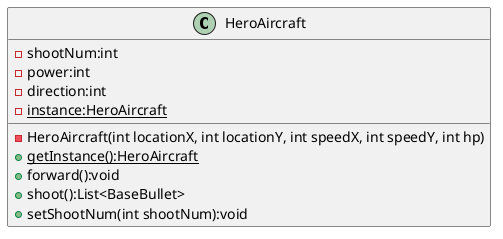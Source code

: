 @startuml
'https://plantuml.com/class-diagram

class HeroAircraft {
    - shootNum:int
    - power:int
    - direction:int
    - HeroAircraft(int locationX, int locationY, int speedX, int speedY, int hp)
    - {static} instance:HeroAircraft
    + {static} getInstance():HeroAircraft
    + forward():void
    + shoot():List<BaseBullet>
    + setShootNum(int shootNum):void
}

@enduml